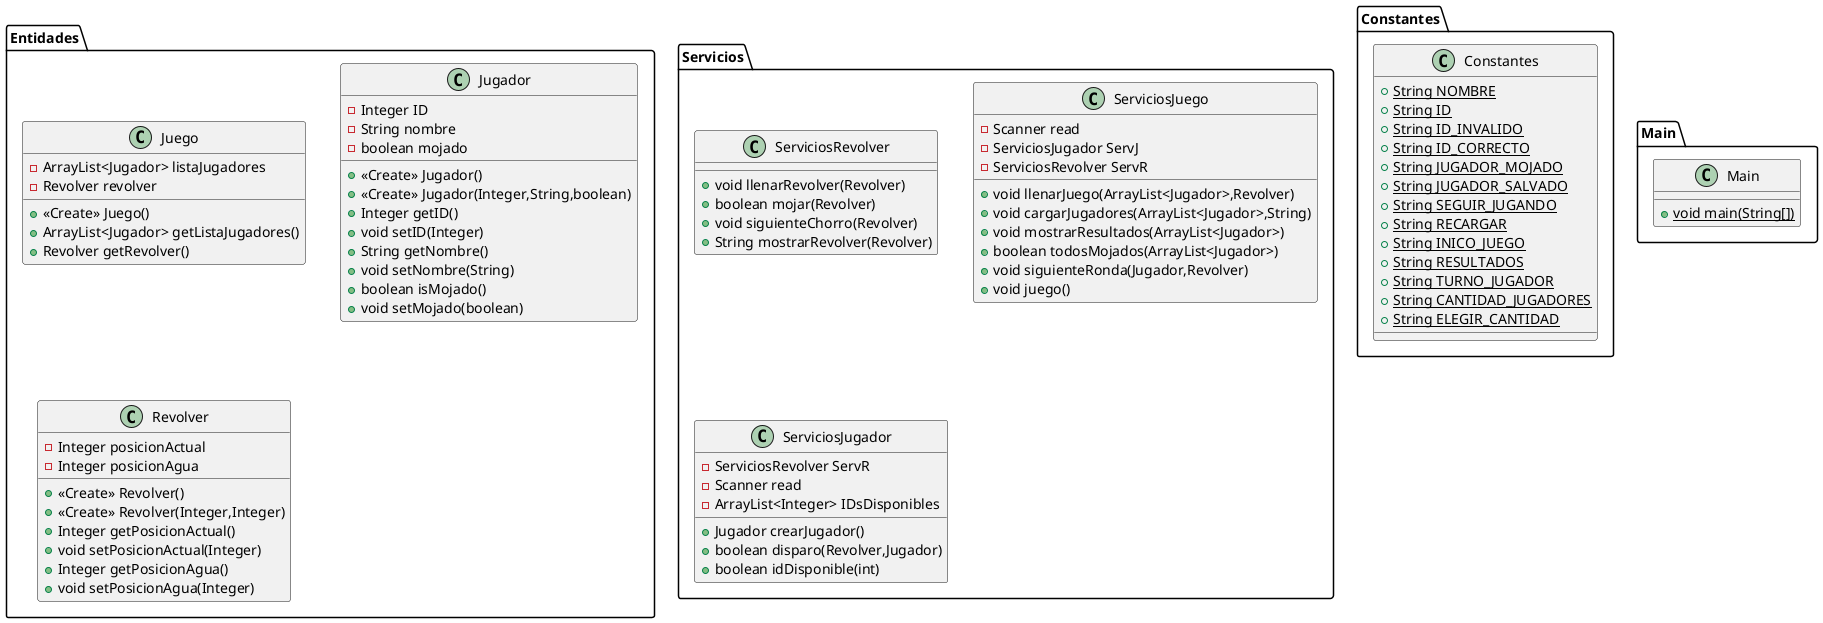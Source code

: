 @startuml
class Entidades.Juego {
- ArrayList<Jugador> listaJugadores
- Revolver revolver
+ <<Create>> Juego()
+ ArrayList<Jugador> getListaJugadores()
+ Revolver getRevolver()
}
class Servicios.ServiciosRevolver {
+ void llenarRevolver(Revolver)
+ boolean mojar(Revolver)
+ void siguienteChorro(Revolver)
+ String mostrarRevolver(Revolver)
}
class Constantes.Constantes {
+ {static} String NOMBRE
+ {static} String ID
+ {static} String ID_INVALIDO
+ {static} String ID_CORRECTO
+ {static} String JUGADOR_MOJADO
+ {static} String JUGADOR_SALVADO
+ {static} String SEGUIR_JUGANDO
+ {static} String RECARGAR
+ {static} String INICO_JUEGO
+ {static} String RESULTADOS
+ {static} String TURNO_JUGADOR
+ {static} String CANTIDAD_JUGADORES
+ {static} String ELEGIR_CANTIDAD
}
class Main.Main {
+ {static} void main(String[])
}
class Entidades.Jugador {
- Integer ID
- String nombre
- boolean mojado
+ <<Create>> Jugador()
+ <<Create>> Jugador(Integer,String,boolean)
+ Integer getID()
+ void setID(Integer)
+ String getNombre()
+ void setNombre(String)
+ boolean isMojado()
+ void setMojado(boolean)
}
class Servicios.ServiciosJuego {
- Scanner read
- ServiciosJugador ServJ
- ServiciosRevolver ServR
+ void llenarJuego(ArrayList<Jugador>,Revolver)
+ void cargarJugadores(ArrayList<Jugador>,String)
+ void mostrarResultados(ArrayList<Jugador>)
+ boolean todosMojados(ArrayList<Jugador>)
+ void siguienteRonda(Jugador,Revolver)
+ void juego()
}
class Servicios.ServiciosJugador {
- ServiciosRevolver ServR
- Scanner read
- ArrayList<Integer> IDsDisponibles
+ Jugador crearJugador()
+ boolean disparo(Revolver,Jugador)
+ boolean idDisponible(int)
}
class Entidades.Revolver {
- Integer posicionActual
- Integer posicionAgua
+ <<Create>> Revolver()
+ <<Create>> Revolver(Integer,Integer)
+ Integer getPosicionActual()
+ void setPosicionActual(Integer)
+ Integer getPosicionAgua()
+ void setPosicionAgua(Integer)
}
@enduml